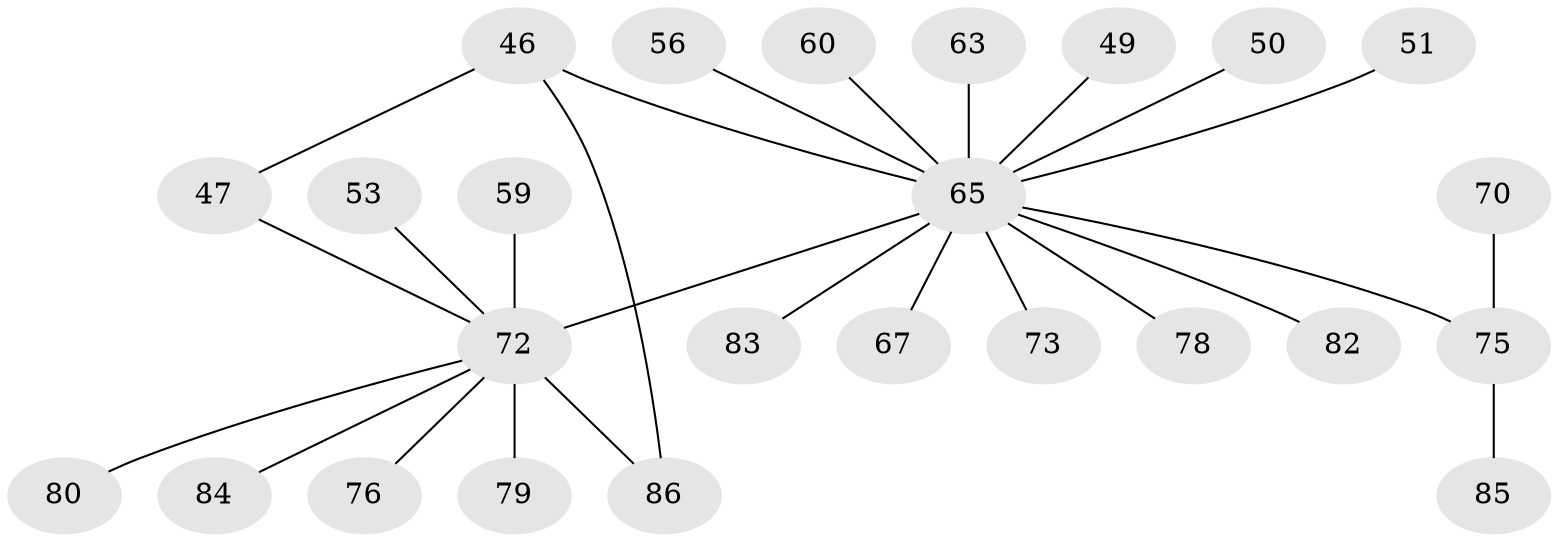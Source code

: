// original degree distribution, {10: 0.011627906976744186, 1: 0.5232558139534884, 20: 0.011627906976744186, 6: 0.06976744186046512, 11: 0.011627906976744186, 2: 0.2441860465116279, 3: 0.08139534883720931, 5: 0.011627906976744186, 4: 0.03488372093023256}
// Generated by graph-tools (version 1.1) at 2025/50/03/04/25 21:50:55]
// undirected, 25 vertices, 26 edges
graph export_dot {
graph [start="1"]
  node [color=gray90,style=filled];
  46 [super="+14"];
  47 [super="+11+40"];
  49;
  50;
  51;
  53 [super="+25"];
  56 [super="+23"];
  59;
  60 [super="+22"];
  63 [super="+29"];
  65 [super="+26+28+3+15+17+31+42"];
  67 [super="+58"];
  70;
  72 [super="+13+48"];
  73 [super="+45+61"];
  75 [super="+32+68"];
  76 [super="+7"];
  78 [super="+71"];
  79 [super="+37"];
  80 [super="+34"];
  82;
  83;
  84 [super="+66+81"];
  85;
  86 [super="+77"];
  46 -- 65 [weight=2];
  46 -- 47 [weight=2];
  46 -- 86;
  47 -- 72;
  49 -- 65;
  50 -- 65;
  51 -- 65;
  53 -- 72;
  56 -- 65;
  59 -- 72;
  60 -- 65;
  63 -- 65 [weight=2];
  65 -- 75 [weight=4];
  65 -- 82;
  65 -- 83;
  65 -- 73 [weight=2];
  65 -- 67;
  65 -- 78;
  65 -- 72 [weight=5];
  70 -- 75;
  72 -- 76;
  72 -- 79;
  72 -- 80;
  72 -- 84 [weight=2];
  72 -- 86 [weight=3];
  75 -- 85;
}
